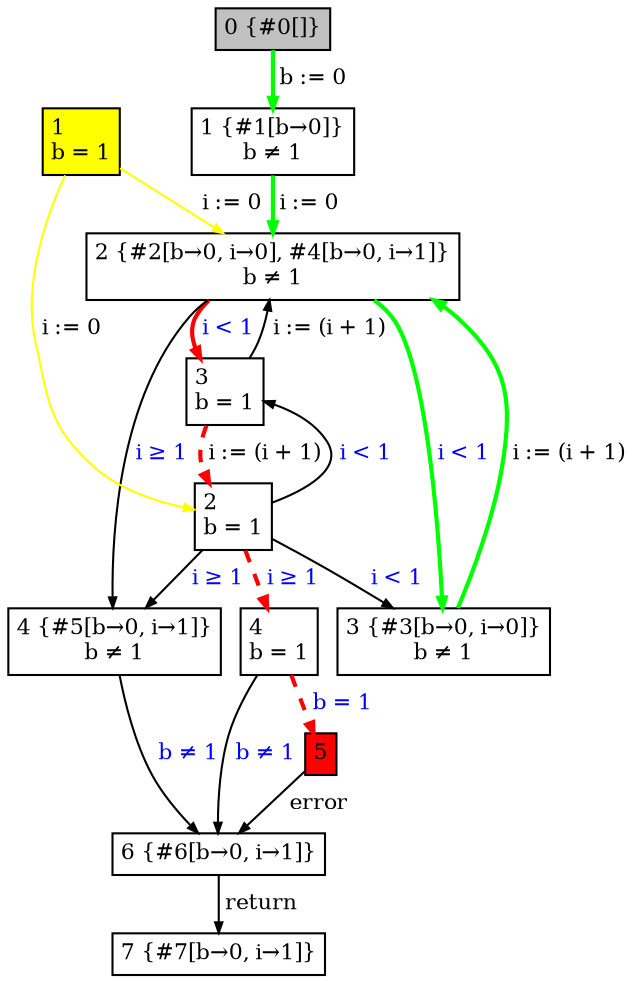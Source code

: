 digraph {
	ranksep=0.10
	nodesep=0.12
	node[fontsize=10.5,shape=box,height=0.02,width=0.02,margin="0.05,0.05"]
	edge[fontsize=10.5,arrowsize=0.5]

	0 [label="0 {#0[]}",style=filled,fillcolor=gray]
	1 [label="2\lb = 1"]
	2 [label="1 {#1[b→0]}\lb ≠ 1"]
	3 [label="3 {#3[b→0, i→0]}\lb ≠ 1"]
	4 [label="4\lb = 1"]
	5 [label="6 {#6[b→0, i→1]}"]
	6 [label="2 {#2[b→0, i→0], #4[b→0, i→1]}\lb ≠ 1"]
	7 [label="3\lb = 1"]
	8 [label="7 {#7[b→0, i→1]}"]
	9 [label="1\lb = 1",style=filled,fillcolor=yellow]
	10 [label="4 {#5[b→0, i→1]}\lb ≠ 1"]
	11 [label="5",style=filled,fillcolor=red]


	6->10[label=" i ≥ 1",fontcolor="#0000FF"]
	1->7[label=" i < 1",fontcolor="#0000FF"]
	7->6[label=" i := (i + 1)"]
	3->6[label=" i := (i + 1)", color="#00FF00", style="bold"]
	7->1[label=" i := (i + 1)", color="#FF0000", style="bold,dashed"]
	1->4[label=" i ≥ 1",fontcolor="#0000FF", color="#FF0000", style="bold,dashed"]
	10->5[label=" b ≠ 1",fontcolor="#0000FF"]
	1->3[label=" i < 1",fontcolor="#0000FF"]
	4->11[label=" b = 1",fontcolor="#0000FF", color="#FF0000", style="bold,dashed"]
	9->1[label=" i := 0", color=yellow]
	2->6[label=" i := 0", color="#00FF00", style="bold"]
	5->8[label=" return"]
	6->7[label=" i < 1",fontcolor="#0000FF", color="#FF0000", style="bold"]
	1->10[label=" i ≥ 1",fontcolor="#0000FF"]
	6->3[label=" i < 1",fontcolor="#0000FF", color="#00FF00", style="bold"]
	11->5[label=" error"]
	9->6[label=" i := 0", color=yellow]
	4->5[label=" b ≠ 1",fontcolor="#0000FF"]
	0->2[label=" b := 0", color="#00FF00", style="bold"]
}